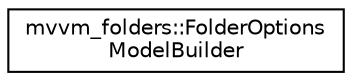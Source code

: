 digraph "Graphical Class Hierarchy"
{
 // LATEX_PDF_SIZE
  edge [fontname="Helvetica",fontsize="10",labelfontname="Helvetica",labelfontsize="10"];
  node [fontname="Helvetica",fontsize="10",shape=record];
  rankdir="LR";
  Node0 [label="mvvm_folders::FolderOptions\lModelBuilder",height=0.2,width=0.4,color="black", fillcolor="white", style="filled",URL="$classmvvm__folders_1_1_folder_options_model_builder.html",tooltip=" "];
}
